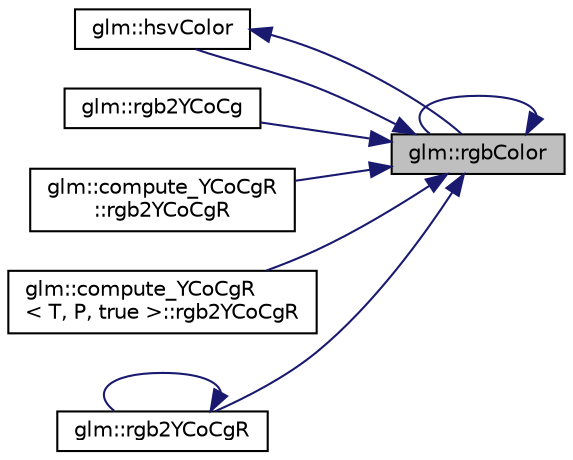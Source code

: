 digraph "glm::rgbColor"
{
 // LATEX_PDF_SIZE
  edge [fontname="Helvetica",fontsize="10",labelfontname="Helvetica",labelfontsize="10"];
  node [fontname="Helvetica",fontsize="10",shape=record];
  rankdir="RL";
  Node1 [label="glm::rgbColor",height=0.2,width=0.4,color="black", fillcolor="grey75", style="filled", fontcolor="black",tooltip=" "];
  Node1 -> Node2 [dir="back",color="midnightblue",fontsize="10",style="solid",fontname="Helvetica"];
  Node2 [label="glm::hsvColor",height=0.2,width=0.4,color="black", fillcolor="white", style="filled",URL="$group__gtx__color__space.html#gae72039c00a7be2f03a3b94b37a54349a",tooltip=" "];
  Node2 -> Node1 [dir="back",color="midnightblue",fontsize="10",style="solid",fontname="Helvetica"];
  Node1 -> Node3 [dir="back",color="midnightblue",fontsize="10",style="solid",fontname="Helvetica"];
  Node3 [label="glm::rgb2YCoCg",height=0.2,width=0.4,color="black", fillcolor="white", style="filled",URL="$group__gtx__color__space___y_co_cg.html#ga19481f6947c5b5482debd41e71b8c941",tooltip=" "];
  Node1 -> Node4 [dir="back",color="midnightblue",fontsize="10",style="solid",fontname="Helvetica"];
  Node4 [label="glm::compute_YCoCgR\l::rgb2YCoCgR",height=0.2,width=0.4,color="black", fillcolor="white", style="filled",URL="$classglm_1_1compute___y_co_cg_r.html#af5f438f3ec49d12f350e6ed2bb1c896c",tooltip=" "];
  Node1 -> Node5 [dir="back",color="midnightblue",fontsize="10",style="solid",fontname="Helvetica"];
  Node5 [label="glm::compute_YCoCgR\l\< T, P, true \>::rgb2YCoCgR",height=0.2,width=0.4,color="black", fillcolor="white", style="filled",URL="$classglm_1_1compute___y_co_cg_r_3_01_t_00_01_p_00_01true_01_4.html#a82803505194346c9a8d9d17d770a8c45",tooltip=" "];
  Node1 -> Node6 [dir="back",color="midnightblue",fontsize="10",style="solid",fontname="Helvetica"];
  Node6 [label="glm::rgb2YCoCgR",height=0.2,width=0.4,color="black", fillcolor="white", style="filled",URL="$group__gtx__color__space___y_co_cg.html#ga2e534594cc8ad252d23b14fb363ae9e2",tooltip=" "];
  Node6 -> Node6 [dir="back",color="midnightblue",fontsize="10",style="solid",fontname="Helvetica"];
  Node1 -> Node1 [dir="back",color="midnightblue",fontsize="10",style="solid",fontname="Helvetica"];
}
